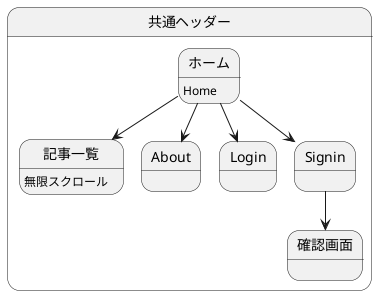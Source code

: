 @startuml 状態遷移図

state 共通ヘッダー {
    ホーム : Home
    ホーム --> 記事一覧
    記事一覧 : 無限スクロール
    ホーム --> About 
    ホーム --> Login  
    ホーム --> Signin 

    Signin --> 確認画面
}




@enduml